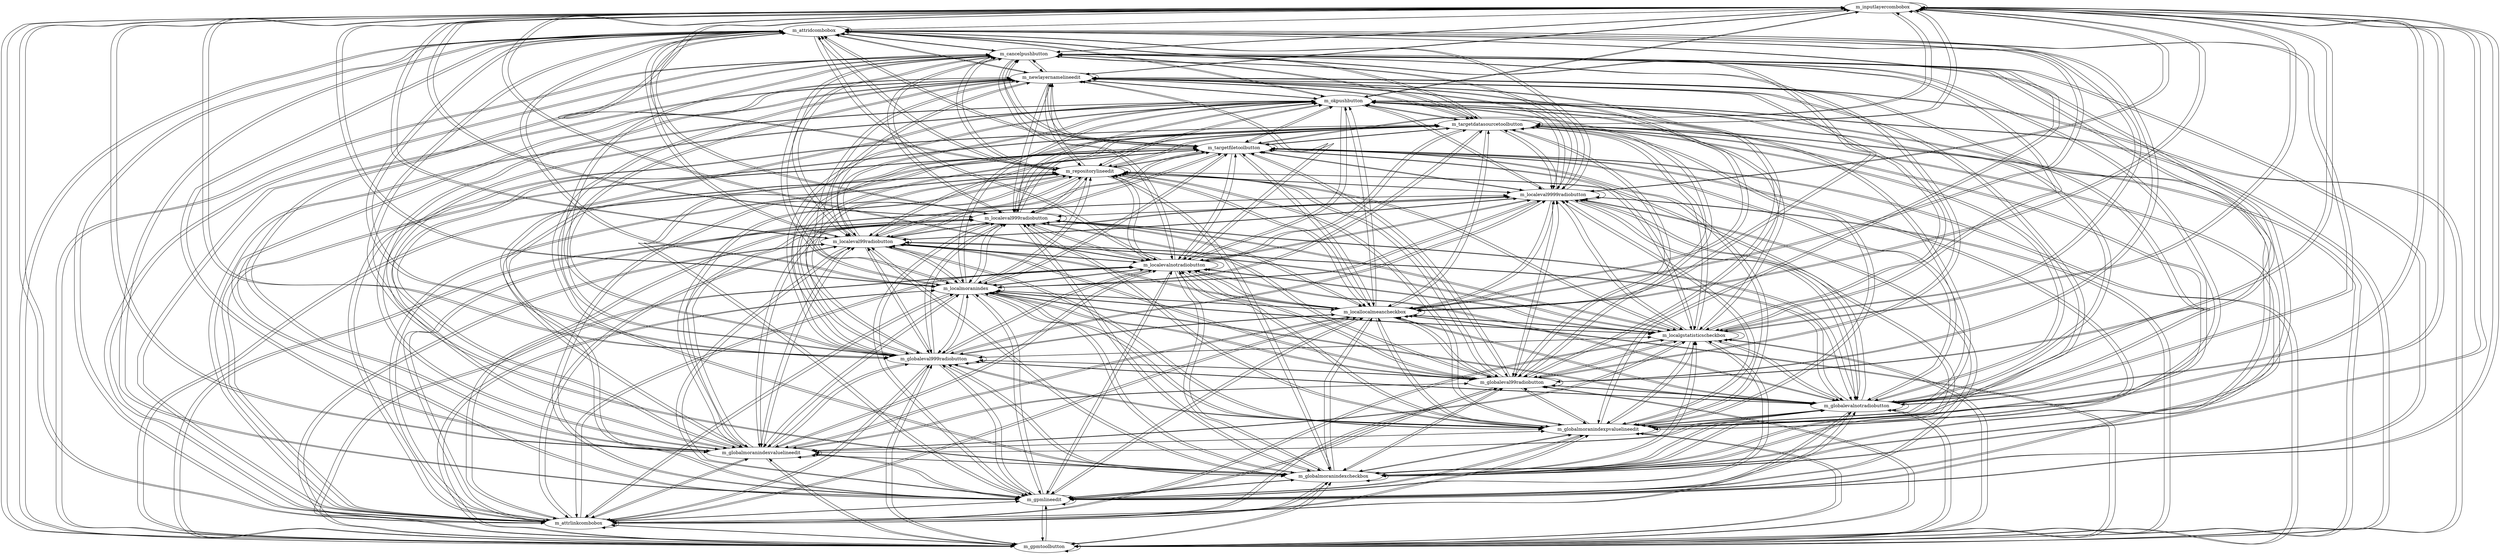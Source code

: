 strict digraph G {
  m_inputlayercombobox [ label="m_inputlayercombobox" ];
  m_attridcombobox [ label="m_attridcombobox" ];
  m_gpmtoolbutton [ label="m_gpmtoolbutton" ];
  m_attrlinkcombobox [ label="m_attrlinkcombobox" ];
  m_gpmlineedit [ label="m_gpmlineedit" ];
  m_globalmoranindexcheckbox [ label="m_globalmoranindexcheckbox" ];
  m_globalmoranindexvaluelineedit [ label="m_globalmoranindexvaluelineedit" ];
  m_globalmoranindexpvaluelineedit [ label="m_globalmoranindexpvaluelineedit" ];
  m_globalevalnotradiobutton [ label="m_globalevalnotradiobutton" ];
  m_globaleval99radiobutton [ label="m_globaleval99radiobutton" ];
  m_globaleval999radiobutton [ label="m_globaleval999radiobutton" ];
  m_localgstatisticscheckbox [ label="m_localgstatisticscheckbox" ];
  m_locallocalmeancheckbox [ label="m_locallocalmeancheckbox" ];
  m_localmoranindex [ label="m_localmoranindex" ];
  m_localevalnotradiobutton [ label="m_localevalnotradiobutton" ];
  m_localeval99radiobutton [ label="m_localeval99radiobutton" ];
  m_localeval999radiobutton [ label="m_localeval999radiobutton" ];
  m_localeval9999radiobutton [ label="m_localeval9999radiobutton" ];
  m_repositorylineedit [ label="m_repositorylineedit" ];
  m_targetfiletoolbutton [ label="m_targetfiletoolbutton" ];
  m_targetdatasourcetoolbutton [ label="m_targetdatasourcetoolbutton" ];
  m_newlayernamelineedit [ label="m_newlayernamelineedit" ];
  m_okpushbutton [ label="m_okpushbutton" ];
  m_cancelpushbutton [ label="m_cancelpushbutton" ];
  m_inputlayercombobox -> m_inputlayercombobox;
  m_inputlayercombobox -> m_attridcombobox;
  m_inputlayercombobox -> m_gpmtoolbutton;
  m_inputlayercombobox -> m_attrlinkcombobox;
  m_inputlayercombobox -> m_gpmlineedit;
  m_inputlayercombobox -> m_globalmoranindexcheckbox;
  m_inputlayercombobox -> m_globalmoranindexvaluelineedit;
  m_inputlayercombobox -> m_globalmoranindexpvaluelineedit;
  m_inputlayercombobox -> m_globalevalnotradiobutton;
  m_inputlayercombobox -> m_globaleval99radiobutton;
  m_inputlayercombobox -> m_globaleval999radiobutton;
  m_inputlayercombobox -> m_localgstatisticscheckbox;
  m_inputlayercombobox -> m_locallocalmeancheckbox;
  m_inputlayercombobox -> m_localmoranindex;
  m_inputlayercombobox -> m_localevalnotradiobutton;
  m_inputlayercombobox -> m_localeval99radiobutton;
  m_inputlayercombobox -> m_localeval999radiobutton;
  m_inputlayercombobox -> m_localeval9999radiobutton;
  m_inputlayercombobox -> m_repositorylineedit;
  m_inputlayercombobox -> m_targetfiletoolbutton;
  m_inputlayercombobox -> m_targetdatasourcetoolbutton;
  m_inputlayercombobox -> m_newlayernamelineedit;
  m_inputlayercombobox -> m_okpushbutton;
  m_inputlayercombobox -> m_cancelpushbutton;
  m_attridcombobox -> m_inputlayercombobox;
  m_attridcombobox -> m_attridcombobox;
  m_attridcombobox -> m_gpmtoolbutton;
  m_attridcombobox -> m_attrlinkcombobox;
  m_attridcombobox -> m_gpmlineedit;
  m_attridcombobox -> m_globalmoranindexcheckbox;
  m_attridcombobox -> m_globalmoranindexvaluelineedit;
  m_attridcombobox -> m_globalmoranindexpvaluelineedit;
  m_attridcombobox -> m_globalevalnotradiobutton;
  m_attridcombobox -> m_globaleval99radiobutton;
  m_attridcombobox -> m_globaleval999radiobutton;
  m_attridcombobox -> m_localgstatisticscheckbox;
  m_attridcombobox -> m_locallocalmeancheckbox;
  m_attridcombobox -> m_localmoranindex;
  m_attridcombobox -> m_localevalnotradiobutton;
  m_attridcombobox -> m_localeval99radiobutton;
  m_attridcombobox -> m_localeval999radiobutton;
  m_attridcombobox -> m_localeval9999radiobutton;
  m_attridcombobox -> m_repositorylineedit;
  m_attridcombobox -> m_targetfiletoolbutton;
  m_attridcombobox -> m_targetdatasourcetoolbutton;
  m_attridcombobox -> m_newlayernamelineedit;
  m_attridcombobox -> m_okpushbutton;
  m_attridcombobox -> m_cancelpushbutton;
  m_gpmtoolbutton -> m_inputlayercombobox;
  m_gpmtoolbutton -> m_attridcombobox;
  m_gpmtoolbutton -> m_gpmtoolbutton;
  m_gpmtoolbutton -> m_attrlinkcombobox;
  m_gpmtoolbutton -> m_gpmlineedit;
  m_gpmtoolbutton -> m_globalmoranindexcheckbox;
  m_gpmtoolbutton -> m_globalmoranindexvaluelineedit;
  m_gpmtoolbutton -> m_globalmoranindexpvaluelineedit;
  m_gpmtoolbutton -> m_globalevalnotradiobutton;
  m_gpmtoolbutton -> m_globaleval99radiobutton;
  m_gpmtoolbutton -> m_globaleval999radiobutton;
  m_gpmtoolbutton -> m_localgstatisticscheckbox;
  m_gpmtoolbutton -> m_locallocalmeancheckbox;
  m_gpmtoolbutton -> m_localmoranindex;
  m_gpmtoolbutton -> m_localevalnotradiobutton;
  m_gpmtoolbutton -> m_localeval99radiobutton;
  m_gpmtoolbutton -> m_localeval999radiobutton;
  m_gpmtoolbutton -> m_localeval9999radiobutton;
  m_gpmtoolbutton -> m_repositorylineedit;
  m_gpmtoolbutton -> m_targetfiletoolbutton;
  m_gpmtoolbutton -> m_targetdatasourcetoolbutton;
  m_gpmtoolbutton -> m_newlayernamelineedit;
  m_gpmtoolbutton -> m_okpushbutton;
  m_gpmtoolbutton -> m_cancelpushbutton;
  m_attrlinkcombobox -> m_inputlayercombobox;
  m_attrlinkcombobox -> m_attridcombobox;
  m_attrlinkcombobox -> m_gpmtoolbutton;
  m_attrlinkcombobox -> m_attrlinkcombobox;
  m_attrlinkcombobox -> m_gpmlineedit;
  m_attrlinkcombobox -> m_globalmoranindexcheckbox;
  m_attrlinkcombobox -> m_globalmoranindexvaluelineedit;
  m_attrlinkcombobox -> m_globalmoranindexpvaluelineedit;
  m_attrlinkcombobox -> m_globalevalnotradiobutton;
  m_attrlinkcombobox -> m_globaleval99radiobutton;
  m_attrlinkcombobox -> m_globaleval999radiobutton;
  m_attrlinkcombobox -> m_localgstatisticscheckbox;
  m_attrlinkcombobox -> m_locallocalmeancheckbox;
  m_attrlinkcombobox -> m_localmoranindex;
  m_attrlinkcombobox -> m_localevalnotradiobutton;
  m_attrlinkcombobox -> m_localeval99radiobutton;
  m_attrlinkcombobox -> m_localeval999radiobutton;
  m_attrlinkcombobox -> m_localeval9999radiobutton;
  m_attrlinkcombobox -> m_repositorylineedit;
  m_attrlinkcombobox -> m_targetfiletoolbutton;
  m_attrlinkcombobox -> m_targetdatasourcetoolbutton;
  m_attrlinkcombobox -> m_newlayernamelineedit;
  m_attrlinkcombobox -> m_okpushbutton;
  m_attrlinkcombobox -> m_cancelpushbutton;
  m_gpmlineedit -> m_inputlayercombobox;
  m_gpmlineedit -> m_attridcombobox;
  m_gpmlineedit -> m_gpmtoolbutton;
  m_gpmlineedit -> m_attrlinkcombobox;
  m_gpmlineedit -> m_gpmlineedit;
  m_gpmlineedit -> m_globalmoranindexcheckbox;
  m_gpmlineedit -> m_globalmoranindexvaluelineedit;
  m_gpmlineedit -> m_globalmoranindexpvaluelineedit;
  m_gpmlineedit -> m_globalevalnotradiobutton;
  m_gpmlineedit -> m_globaleval99radiobutton;
  m_gpmlineedit -> m_globaleval999radiobutton;
  m_gpmlineedit -> m_localgstatisticscheckbox;
  m_gpmlineedit -> m_locallocalmeancheckbox;
  m_gpmlineedit -> m_localmoranindex;
  m_gpmlineedit -> m_localevalnotradiobutton;
  m_gpmlineedit -> m_localeval99radiobutton;
  m_gpmlineedit -> m_localeval999radiobutton;
  m_gpmlineedit -> m_localeval9999radiobutton;
  m_gpmlineedit -> m_repositorylineedit;
  m_gpmlineedit -> m_targetfiletoolbutton;
  m_gpmlineedit -> m_targetdatasourcetoolbutton;
  m_gpmlineedit -> m_newlayernamelineedit;
  m_gpmlineedit -> m_okpushbutton;
  m_gpmlineedit -> m_cancelpushbutton;
  m_globalmoranindexcheckbox -> m_inputlayercombobox;
  m_globalmoranindexcheckbox -> m_attridcombobox;
  m_globalmoranindexcheckbox -> m_gpmtoolbutton;
  m_globalmoranindexcheckbox -> m_attrlinkcombobox;
  m_globalmoranindexcheckbox -> m_gpmlineedit;
  m_globalmoranindexcheckbox -> m_globalmoranindexcheckbox;
  m_globalmoranindexcheckbox -> m_globalmoranindexvaluelineedit;
  m_globalmoranindexcheckbox -> m_globalmoranindexpvaluelineedit;
  m_globalmoranindexcheckbox -> m_globalevalnotradiobutton;
  m_globalmoranindexcheckbox -> m_globaleval99radiobutton;
  m_globalmoranindexcheckbox -> m_globaleval999radiobutton;
  m_globalmoranindexcheckbox -> m_localgstatisticscheckbox;
  m_globalmoranindexcheckbox -> m_locallocalmeancheckbox;
  m_globalmoranindexcheckbox -> m_localmoranindex;
  m_globalmoranindexcheckbox -> m_localevalnotradiobutton;
  m_globalmoranindexcheckbox -> m_localeval99radiobutton;
  m_globalmoranindexcheckbox -> m_localeval999radiobutton;
  m_globalmoranindexcheckbox -> m_localeval9999radiobutton;
  m_globalmoranindexcheckbox -> m_repositorylineedit;
  m_globalmoranindexcheckbox -> m_targetfiletoolbutton;
  m_globalmoranindexcheckbox -> m_targetdatasourcetoolbutton;
  m_globalmoranindexcheckbox -> m_newlayernamelineedit;
  m_globalmoranindexcheckbox -> m_okpushbutton;
  m_globalmoranindexcheckbox -> m_cancelpushbutton;
  m_globalmoranindexvaluelineedit -> m_inputlayercombobox;
  m_globalmoranindexvaluelineedit -> m_attridcombobox;
  m_globalmoranindexvaluelineedit -> m_gpmtoolbutton;
  m_globalmoranindexvaluelineedit -> m_attrlinkcombobox;
  m_globalmoranindexvaluelineedit -> m_gpmlineedit;
  m_globalmoranindexvaluelineedit -> m_globalmoranindexcheckbox;
  m_globalmoranindexvaluelineedit -> m_globalmoranindexvaluelineedit;
  m_globalmoranindexvaluelineedit -> m_globalmoranindexpvaluelineedit;
  m_globalmoranindexvaluelineedit -> m_globalevalnotradiobutton;
  m_globalmoranindexvaluelineedit -> m_globaleval99radiobutton;
  m_globalmoranindexvaluelineedit -> m_globaleval999radiobutton;
  m_globalmoranindexvaluelineedit -> m_localgstatisticscheckbox;
  m_globalmoranindexvaluelineedit -> m_locallocalmeancheckbox;
  m_globalmoranindexvaluelineedit -> m_localmoranindex;
  m_globalmoranindexvaluelineedit -> m_localevalnotradiobutton;
  m_globalmoranindexvaluelineedit -> m_localeval99radiobutton;
  m_globalmoranindexvaluelineedit -> m_localeval999radiobutton;
  m_globalmoranindexvaluelineedit -> m_localeval9999radiobutton;
  m_globalmoranindexvaluelineedit -> m_repositorylineedit;
  m_globalmoranindexvaluelineedit -> m_targetfiletoolbutton;
  m_globalmoranindexvaluelineedit -> m_targetdatasourcetoolbutton;
  m_globalmoranindexvaluelineedit -> m_newlayernamelineedit;
  m_globalmoranindexvaluelineedit -> m_okpushbutton;
  m_globalmoranindexvaluelineedit -> m_cancelpushbutton;
  m_globalmoranindexpvaluelineedit -> m_inputlayercombobox;
  m_globalmoranindexpvaluelineedit -> m_attridcombobox;
  m_globalmoranindexpvaluelineedit -> m_gpmtoolbutton;
  m_globalmoranindexpvaluelineedit -> m_attrlinkcombobox;
  m_globalmoranindexpvaluelineedit -> m_gpmlineedit;
  m_globalmoranindexpvaluelineedit -> m_globalmoranindexcheckbox;
  m_globalmoranindexpvaluelineedit -> m_globalmoranindexvaluelineedit;
  m_globalmoranindexpvaluelineedit -> m_globalmoranindexpvaluelineedit;
  m_globalmoranindexpvaluelineedit -> m_globalevalnotradiobutton;
  m_globalmoranindexpvaluelineedit -> m_globaleval99radiobutton;
  m_globalmoranindexpvaluelineedit -> m_globaleval999radiobutton;
  m_globalmoranindexpvaluelineedit -> m_localgstatisticscheckbox;
  m_globalmoranindexpvaluelineedit -> m_locallocalmeancheckbox;
  m_globalmoranindexpvaluelineedit -> m_localmoranindex;
  m_globalmoranindexpvaluelineedit -> m_localevalnotradiobutton;
  m_globalmoranindexpvaluelineedit -> m_localeval99radiobutton;
  m_globalmoranindexpvaluelineedit -> m_localeval999radiobutton;
  m_globalmoranindexpvaluelineedit -> m_localeval9999radiobutton;
  m_globalmoranindexpvaluelineedit -> m_repositorylineedit;
  m_globalmoranindexpvaluelineedit -> m_targetfiletoolbutton;
  m_globalmoranindexpvaluelineedit -> m_targetdatasourcetoolbutton;
  m_globalmoranindexpvaluelineedit -> m_newlayernamelineedit;
  m_globalmoranindexpvaluelineedit -> m_okpushbutton;
  m_globalmoranindexpvaluelineedit -> m_cancelpushbutton;
  m_globalevalnotradiobutton -> m_inputlayercombobox;
  m_globalevalnotradiobutton -> m_attridcombobox;
  m_globalevalnotradiobutton -> m_gpmtoolbutton;
  m_globalevalnotradiobutton -> m_attrlinkcombobox;
  m_globalevalnotradiobutton -> m_gpmlineedit;
  m_globalevalnotradiobutton -> m_globalmoranindexcheckbox;
  m_globalevalnotradiobutton -> m_globalmoranindexvaluelineedit;
  m_globalevalnotradiobutton -> m_globalmoranindexpvaluelineedit;
  m_globalevalnotradiobutton -> m_globalevalnotradiobutton;
  m_globalevalnotradiobutton -> m_globaleval99radiobutton;
  m_globalevalnotradiobutton -> m_globaleval999radiobutton;
  m_globalevalnotradiobutton -> m_localgstatisticscheckbox;
  m_globalevalnotradiobutton -> m_locallocalmeancheckbox;
  m_globalevalnotradiobutton -> m_localmoranindex;
  m_globalevalnotradiobutton -> m_localevalnotradiobutton;
  m_globalevalnotradiobutton -> m_localeval99radiobutton;
  m_globalevalnotradiobutton -> m_localeval999radiobutton;
  m_globalevalnotradiobutton -> m_localeval9999radiobutton;
  m_globalevalnotradiobutton -> m_repositorylineedit;
  m_globalevalnotradiobutton -> m_targetfiletoolbutton;
  m_globalevalnotradiobutton -> m_targetdatasourcetoolbutton;
  m_globalevalnotradiobutton -> m_newlayernamelineedit;
  m_globalevalnotradiobutton -> m_okpushbutton;
  m_globalevalnotradiobutton -> m_cancelpushbutton;
  m_globaleval99radiobutton -> m_inputlayercombobox;
  m_globaleval99radiobutton -> m_attridcombobox;
  m_globaleval99radiobutton -> m_gpmtoolbutton;
  m_globaleval99radiobutton -> m_attrlinkcombobox;
  m_globaleval99radiobutton -> m_gpmlineedit;
  m_globaleval99radiobutton -> m_globalmoranindexcheckbox;
  m_globaleval99radiobutton -> m_globalmoranindexvaluelineedit;
  m_globaleval99radiobutton -> m_globalmoranindexpvaluelineedit;
  m_globaleval99radiobutton -> m_globalevalnotradiobutton;
  m_globaleval99radiobutton -> m_globaleval99radiobutton;
  m_globaleval99radiobutton -> m_globaleval999radiobutton;
  m_globaleval99radiobutton -> m_localgstatisticscheckbox;
  m_globaleval99radiobutton -> m_locallocalmeancheckbox;
  m_globaleval99radiobutton -> m_localmoranindex;
  m_globaleval99radiobutton -> m_localevalnotradiobutton;
  m_globaleval99radiobutton -> m_localeval99radiobutton;
  m_globaleval99radiobutton -> m_localeval999radiobutton;
  m_globaleval99radiobutton -> m_localeval9999radiobutton;
  m_globaleval99radiobutton -> m_repositorylineedit;
  m_globaleval99radiobutton -> m_targetfiletoolbutton;
  m_globaleval99radiobutton -> m_targetdatasourcetoolbutton;
  m_globaleval99radiobutton -> m_newlayernamelineedit;
  m_globaleval99radiobutton -> m_okpushbutton;
  m_globaleval99radiobutton -> m_cancelpushbutton;
  m_globaleval999radiobutton -> m_inputlayercombobox;
  m_globaleval999radiobutton -> m_attridcombobox;
  m_globaleval999radiobutton -> m_gpmtoolbutton;
  m_globaleval999radiobutton -> m_attrlinkcombobox;
  m_globaleval999radiobutton -> m_gpmlineedit;
  m_globaleval999radiobutton -> m_globalmoranindexcheckbox;
  m_globaleval999radiobutton -> m_globalmoranindexvaluelineedit;
  m_globaleval999radiobutton -> m_globalmoranindexpvaluelineedit;
  m_globaleval999radiobutton -> m_globalevalnotradiobutton;
  m_globaleval999radiobutton -> m_globaleval99radiobutton;
  m_globaleval999radiobutton -> m_globaleval999radiobutton;
  m_globaleval999radiobutton -> m_localgstatisticscheckbox;
  m_globaleval999radiobutton -> m_locallocalmeancheckbox;
  m_globaleval999radiobutton -> m_localmoranindex;
  m_globaleval999radiobutton -> m_localevalnotradiobutton;
  m_globaleval999radiobutton -> m_localeval99radiobutton;
  m_globaleval999radiobutton -> m_localeval999radiobutton;
  m_globaleval999radiobutton -> m_localeval9999radiobutton;
  m_globaleval999radiobutton -> m_repositorylineedit;
  m_globaleval999radiobutton -> m_targetfiletoolbutton;
  m_globaleval999radiobutton -> m_targetdatasourcetoolbutton;
  m_globaleval999radiobutton -> m_newlayernamelineedit;
  m_globaleval999radiobutton -> m_okpushbutton;
  m_globaleval999radiobutton -> m_cancelpushbutton;
  m_localgstatisticscheckbox -> m_inputlayercombobox;
  m_localgstatisticscheckbox -> m_attridcombobox;
  m_localgstatisticscheckbox -> m_gpmtoolbutton;
  m_localgstatisticscheckbox -> m_attrlinkcombobox;
  m_localgstatisticscheckbox -> m_gpmlineedit;
  m_localgstatisticscheckbox -> m_globalmoranindexcheckbox;
  m_localgstatisticscheckbox -> m_globalmoranindexvaluelineedit;
  m_localgstatisticscheckbox -> m_globalmoranindexpvaluelineedit;
  m_localgstatisticscheckbox -> m_globalevalnotradiobutton;
  m_localgstatisticscheckbox -> m_globaleval99radiobutton;
  m_localgstatisticscheckbox -> m_globaleval999radiobutton;
  m_localgstatisticscheckbox -> m_localgstatisticscheckbox;
  m_localgstatisticscheckbox -> m_locallocalmeancheckbox;
  m_localgstatisticscheckbox -> m_localmoranindex;
  m_localgstatisticscheckbox -> m_localevalnotradiobutton;
  m_localgstatisticscheckbox -> m_localeval99radiobutton;
  m_localgstatisticscheckbox -> m_localeval999radiobutton;
  m_localgstatisticscheckbox -> m_localeval9999radiobutton;
  m_localgstatisticscheckbox -> m_repositorylineedit;
  m_localgstatisticscheckbox -> m_targetfiletoolbutton;
  m_localgstatisticscheckbox -> m_targetdatasourcetoolbutton;
  m_localgstatisticscheckbox -> m_newlayernamelineedit;
  m_localgstatisticscheckbox -> m_okpushbutton;
  m_localgstatisticscheckbox -> m_cancelpushbutton;
  m_locallocalmeancheckbox -> m_inputlayercombobox;
  m_locallocalmeancheckbox -> m_attridcombobox;
  m_locallocalmeancheckbox -> m_gpmtoolbutton;
  m_locallocalmeancheckbox -> m_attrlinkcombobox;
  m_locallocalmeancheckbox -> m_gpmlineedit;
  m_locallocalmeancheckbox -> m_globalmoranindexcheckbox;
  m_locallocalmeancheckbox -> m_globalmoranindexvaluelineedit;
  m_locallocalmeancheckbox -> m_globalmoranindexpvaluelineedit;
  m_locallocalmeancheckbox -> m_globalevalnotradiobutton;
  m_locallocalmeancheckbox -> m_globaleval99radiobutton;
  m_locallocalmeancheckbox -> m_globaleval999radiobutton;
  m_locallocalmeancheckbox -> m_localgstatisticscheckbox;
  m_locallocalmeancheckbox -> m_locallocalmeancheckbox;
  m_locallocalmeancheckbox -> m_localmoranindex;
  m_locallocalmeancheckbox -> m_localevalnotradiobutton;
  m_locallocalmeancheckbox -> m_localeval99radiobutton;
  m_locallocalmeancheckbox -> m_localeval999radiobutton;
  m_locallocalmeancheckbox -> m_localeval9999radiobutton;
  m_locallocalmeancheckbox -> m_repositorylineedit;
  m_locallocalmeancheckbox -> m_targetfiletoolbutton;
  m_locallocalmeancheckbox -> m_targetdatasourcetoolbutton;
  m_locallocalmeancheckbox -> m_newlayernamelineedit;
  m_locallocalmeancheckbox -> m_okpushbutton;
  m_locallocalmeancheckbox -> m_cancelpushbutton;
  m_localmoranindex -> m_inputlayercombobox;
  m_localmoranindex -> m_attridcombobox;
  m_localmoranindex -> m_gpmtoolbutton;
  m_localmoranindex -> m_attrlinkcombobox;
  m_localmoranindex -> m_gpmlineedit;
  m_localmoranindex -> m_globalmoranindexcheckbox;
  m_localmoranindex -> m_globalmoranindexvaluelineedit;
  m_localmoranindex -> m_globalmoranindexpvaluelineedit;
  m_localmoranindex -> m_globalevalnotradiobutton;
  m_localmoranindex -> m_globaleval99radiobutton;
  m_localmoranindex -> m_globaleval999radiobutton;
  m_localmoranindex -> m_localgstatisticscheckbox;
  m_localmoranindex -> m_locallocalmeancheckbox;
  m_localmoranindex -> m_localmoranindex;
  m_localmoranindex -> m_localevalnotradiobutton;
  m_localmoranindex -> m_localeval99radiobutton;
  m_localmoranindex -> m_localeval999radiobutton;
  m_localmoranindex -> m_localeval9999radiobutton;
  m_localmoranindex -> m_repositorylineedit;
  m_localmoranindex -> m_targetfiletoolbutton;
  m_localmoranindex -> m_targetdatasourcetoolbutton;
  m_localmoranindex -> m_newlayernamelineedit;
  m_localmoranindex -> m_okpushbutton;
  m_localmoranindex -> m_cancelpushbutton;
  m_localevalnotradiobutton -> m_inputlayercombobox;
  m_localevalnotradiobutton -> m_attridcombobox;
  m_localevalnotradiobutton -> m_gpmtoolbutton;
  m_localevalnotradiobutton -> m_attrlinkcombobox;
  m_localevalnotradiobutton -> m_gpmlineedit;
  m_localevalnotradiobutton -> m_globalmoranindexcheckbox;
  m_localevalnotradiobutton -> m_globalmoranindexvaluelineedit;
  m_localevalnotradiobutton -> m_globalmoranindexpvaluelineedit;
  m_localevalnotradiobutton -> m_globalevalnotradiobutton;
  m_localevalnotradiobutton -> m_globaleval99radiobutton;
  m_localevalnotradiobutton -> m_globaleval999radiobutton;
  m_localevalnotradiobutton -> m_localgstatisticscheckbox;
  m_localevalnotradiobutton -> m_locallocalmeancheckbox;
  m_localevalnotradiobutton -> m_localmoranindex;
  m_localevalnotradiobutton -> m_localevalnotradiobutton;
  m_localevalnotradiobutton -> m_localeval99radiobutton;
  m_localevalnotradiobutton -> m_localeval999radiobutton;
  m_localevalnotradiobutton -> m_localeval9999radiobutton;
  m_localevalnotradiobutton -> m_repositorylineedit;
  m_localevalnotradiobutton -> m_targetfiletoolbutton;
  m_localevalnotradiobutton -> m_targetdatasourcetoolbutton;
  m_localevalnotradiobutton -> m_newlayernamelineedit;
  m_localevalnotradiobutton -> m_okpushbutton;
  m_localevalnotradiobutton -> m_cancelpushbutton;
  m_localeval99radiobutton -> m_inputlayercombobox;
  m_localeval99radiobutton -> m_attridcombobox;
  m_localeval99radiobutton -> m_gpmtoolbutton;
  m_localeval99radiobutton -> m_attrlinkcombobox;
  m_localeval99radiobutton -> m_gpmlineedit;
  m_localeval99radiobutton -> m_globalmoranindexcheckbox;
  m_localeval99radiobutton -> m_globalmoranindexvaluelineedit;
  m_localeval99radiobutton -> m_globalmoranindexpvaluelineedit;
  m_localeval99radiobutton -> m_globalevalnotradiobutton;
  m_localeval99radiobutton -> m_globaleval99radiobutton;
  m_localeval99radiobutton -> m_globaleval999radiobutton;
  m_localeval99radiobutton -> m_localgstatisticscheckbox;
  m_localeval99radiobutton -> m_locallocalmeancheckbox;
  m_localeval99radiobutton -> m_localmoranindex;
  m_localeval99radiobutton -> m_localevalnotradiobutton;
  m_localeval99radiobutton -> m_localeval99radiobutton;
  m_localeval99radiobutton -> m_localeval999radiobutton;
  m_localeval99radiobutton -> m_localeval9999radiobutton;
  m_localeval99radiobutton -> m_repositorylineedit;
  m_localeval99radiobutton -> m_targetfiletoolbutton;
  m_localeval99radiobutton -> m_targetdatasourcetoolbutton;
  m_localeval99radiobutton -> m_newlayernamelineedit;
  m_localeval99radiobutton -> m_okpushbutton;
  m_localeval99radiobutton -> m_cancelpushbutton;
  m_localeval999radiobutton -> m_inputlayercombobox;
  m_localeval999radiobutton -> m_attridcombobox;
  m_localeval999radiobutton -> m_gpmtoolbutton;
  m_localeval999radiobutton -> m_attrlinkcombobox;
  m_localeval999radiobutton -> m_gpmlineedit;
  m_localeval999radiobutton -> m_globalmoranindexcheckbox;
  m_localeval999radiobutton -> m_globalmoranindexvaluelineedit;
  m_localeval999radiobutton -> m_globalmoranindexpvaluelineedit;
  m_localeval999radiobutton -> m_globalevalnotradiobutton;
  m_localeval999radiobutton -> m_globaleval99radiobutton;
  m_localeval999radiobutton -> m_globaleval999radiobutton;
  m_localeval999radiobutton -> m_localgstatisticscheckbox;
  m_localeval999radiobutton -> m_locallocalmeancheckbox;
  m_localeval999radiobutton -> m_localmoranindex;
  m_localeval999radiobutton -> m_localevalnotradiobutton;
  m_localeval999radiobutton -> m_localeval99radiobutton;
  m_localeval999radiobutton -> m_localeval999radiobutton;
  m_localeval999radiobutton -> m_localeval9999radiobutton;
  m_localeval999radiobutton -> m_repositorylineedit;
  m_localeval999radiobutton -> m_targetfiletoolbutton;
  m_localeval999radiobutton -> m_targetdatasourcetoolbutton;
  m_localeval999radiobutton -> m_newlayernamelineedit;
  m_localeval999radiobutton -> m_okpushbutton;
  m_localeval999radiobutton -> m_cancelpushbutton;
  m_localeval9999radiobutton -> m_inputlayercombobox;
  m_localeval9999radiobutton -> m_attridcombobox;
  m_localeval9999radiobutton -> m_gpmtoolbutton;
  m_localeval9999radiobutton -> m_attrlinkcombobox;
  m_localeval9999radiobutton -> m_gpmlineedit;
  m_localeval9999radiobutton -> m_globalmoranindexcheckbox;
  m_localeval9999radiobutton -> m_globalmoranindexvaluelineedit;
  m_localeval9999radiobutton -> m_globalmoranindexpvaluelineedit;
  m_localeval9999radiobutton -> m_globalevalnotradiobutton;
  m_localeval9999radiobutton -> m_globaleval99radiobutton;
  m_localeval9999radiobutton -> m_globaleval999radiobutton;
  m_localeval9999radiobutton -> m_localgstatisticscheckbox;
  m_localeval9999radiobutton -> m_locallocalmeancheckbox;
  m_localeval9999radiobutton -> m_localmoranindex;
  m_localeval9999radiobutton -> m_localevalnotradiobutton;
  m_localeval9999radiobutton -> m_localeval99radiobutton;
  m_localeval9999radiobutton -> m_localeval999radiobutton;
  m_localeval9999radiobutton -> m_localeval9999radiobutton;
  m_localeval9999radiobutton -> m_repositorylineedit;
  m_localeval9999radiobutton -> m_targetfiletoolbutton;
  m_localeval9999radiobutton -> m_targetdatasourcetoolbutton;
  m_localeval9999radiobutton -> m_newlayernamelineedit;
  m_localeval9999radiobutton -> m_okpushbutton;
  m_localeval9999radiobutton -> m_cancelpushbutton;
  m_repositorylineedit -> m_inputlayercombobox;
  m_repositorylineedit -> m_attridcombobox;
  m_repositorylineedit -> m_gpmtoolbutton;
  m_repositorylineedit -> m_attrlinkcombobox;
  m_repositorylineedit -> m_gpmlineedit;
  m_repositorylineedit -> m_globalmoranindexcheckbox;
  m_repositorylineedit -> m_globalmoranindexvaluelineedit;
  m_repositorylineedit -> m_globalmoranindexpvaluelineedit;
  m_repositorylineedit -> m_globalevalnotradiobutton;
  m_repositorylineedit -> m_globaleval99radiobutton;
  m_repositorylineedit -> m_globaleval999radiobutton;
  m_repositorylineedit -> m_localgstatisticscheckbox;
  m_repositorylineedit -> m_locallocalmeancheckbox;
  m_repositorylineedit -> m_localmoranindex;
  m_repositorylineedit -> m_localevalnotradiobutton;
  m_repositorylineedit -> m_localeval99radiobutton;
  m_repositorylineedit -> m_localeval999radiobutton;
  m_repositorylineedit -> m_localeval9999radiobutton;
  m_repositorylineedit -> m_repositorylineedit;
  m_repositorylineedit -> m_targetfiletoolbutton;
  m_repositorylineedit -> m_targetdatasourcetoolbutton;
  m_repositorylineedit -> m_newlayernamelineedit;
  m_repositorylineedit -> m_okpushbutton;
  m_repositorylineedit -> m_cancelpushbutton;
  m_targetfiletoolbutton -> m_inputlayercombobox;
  m_targetfiletoolbutton -> m_attridcombobox;
  m_targetfiletoolbutton -> m_gpmtoolbutton;
  m_targetfiletoolbutton -> m_attrlinkcombobox;
  m_targetfiletoolbutton -> m_gpmlineedit;
  m_targetfiletoolbutton -> m_globalmoranindexcheckbox;
  m_targetfiletoolbutton -> m_globalmoranindexvaluelineedit;
  m_targetfiletoolbutton -> m_globalmoranindexpvaluelineedit;
  m_targetfiletoolbutton -> m_globalevalnotradiobutton;
  m_targetfiletoolbutton -> m_globaleval99radiobutton;
  m_targetfiletoolbutton -> m_globaleval999radiobutton;
  m_targetfiletoolbutton -> m_localgstatisticscheckbox;
  m_targetfiletoolbutton -> m_locallocalmeancheckbox;
  m_targetfiletoolbutton -> m_localmoranindex;
  m_targetfiletoolbutton -> m_localevalnotradiobutton;
  m_targetfiletoolbutton -> m_localeval99radiobutton;
  m_targetfiletoolbutton -> m_localeval999radiobutton;
  m_targetfiletoolbutton -> m_localeval9999radiobutton;
  m_targetfiletoolbutton -> m_repositorylineedit;
  m_targetfiletoolbutton -> m_targetfiletoolbutton;
  m_targetfiletoolbutton -> m_targetdatasourcetoolbutton;
  m_targetfiletoolbutton -> m_newlayernamelineedit;
  m_targetfiletoolbutton -> m_okpushbutton;
  m_targetfiletoolbutton -> m_cancelpushbutton;
  m_targetdatasourcetoolbutton -> m_inputlayercombobox;
  m_targetdatasourcetoolbutton -> m_attridcombobox;
  m_targetdatasourcetoolbutton -> m_gpmtoolbutton;
  m_targetdatasourcetoolbutton -> m_attrlinkcombobox;
  m_targetdatasourcetoolbutton -> m_gpmlineedit;
  m_targetdatasourcetoolbutton -> m_globalmoranindexcheckbox;
  m_targetdatasourcetoolbutton -> m_globalmoranindexvaluelineedit;
  m_targetdatasourcetoolbutton -> m_globalmoranindexpvaluelineedit;
  m_targetdatasourcetoolbutton -> m_globalevalnotradiobutton;
  m_targetdatasourcetoolbutton -> m_globaleval99radiobutton;
  m_targetdatasourcetoolbutton -> m_globaleval999radiobutton;
  m_targetdatasourcetoolbutton -> m_localgstatisticscheckbox;
  m_targetdatasourcetoolbutton -> m_locallocalmeancheckbox;
  m_targetdatasourcetoolbutton -> m_localmoranindex;
  m_targetdatasourcetoolbutton -> m_localevalnotradiobutton;
  m_targetdatasourcetoolbutton -> m_localeval99radiobutton;
  m_targetdatasourcetoolbutton -> m_localeval999radiobutton;
  m_targetdatasourcetoolbutton -> m_localeval9999radiobutton;
  m_targetdatasourcetoolbutton -> m_repositorylineedit;
  m_targetdatasourcetoolbutton -> m_targetfiletoolbutton;
  m_targetdatasourcetoolbutton -> m_targetdatasourcetoolbutton;
  m_targetdatasourcetoolbutton -> m_newlayernamelineedit;
  m_targetdatasourcetoolbutton -> m_okpushbutton;
  m_targetdatasourcetoolbutton -> m_cancelpushbutton;
  m_newlayernamelineedit -> m_inputlayercombobox;
  m_newlayernamelineedit -> m_attridcombobox;
  m_newlayernamelineedit -> m_gpmtoolbutton;
  m_newlayernamelineedit -> m_attrlinkcombobox;
  m_newlayernamelineedit -> m_gpmlineedit;
  m_newlayernamelineedit -> m_globalmoranindexcheckbox;
  m_newlayernamelineedit -> m_globalmoranindexvaluelineedit;
  m_newlayernamelineedit -> m_globalmoranindexpvaluelineedit;
  m_newlayernamelineedit -> m_globalevalnotradiobutton;
  m_newlayernamelineedit -> m_globaleval99radiobutton;
  m_newlayernamelineedit -> m_globaleval999radiobutton;
  m_newlayernamelineedit -> m_localgstatisticscheckbox;
  m_newlayernamelineedit -> m_locallocalmeancheckbox;
  m_newlayernamelineedit -> m_localmoranindex;
  m_newlayernamelineedit -> m_localevalnotradiobutton;
  m_newlayernamelineedit -> m_localeval99radiobutton;
  m_newlayernamelineedit -> m_localeval999radiobutton;
  m_newlayernamelineedit -> m_localeval9999radiobutton;
  m_newlayernamelineedit -> m_repositorylineedit;
  m_newlayernamelineedit -> m_targetfiletoolbutton;
  m_newlayernamelineedit -> m_targetdatasourcetoolbutton;
  m_newlayernamelineedit -> m_newlayernamelineedit;
  m_newlayernamelineedit -> m_okpushbutton;
  m_newlayernamelineedit -> m_cancelpushbutton;
  m_okpushbutton -> m_inputlayercombobox;
  m_okpushbutton -> m_attridcombobox;
  m_okpushbutton -> m_gpmtoolbutton;
  m_okpushbutton -> m_attrlinkcombobox;
  m_okpushbutton -> m_gpmlineedit;
  m_okpushbutton -> m_globalmoranindexcheckbox;
  m_okpushbutton -> m_globalmoranindexvaluelineedit;
  m_okpushbutton -> m_globalmoranindexpvaluelineedit;
  m_okpushbutton -> m_globalevalnotradiobutton;
  m_okpushbutton -> m_globaleval99radiobutton;
  m_okpushbutton -> m_globaleval999radiobutton;
  m_okpushbutton -> m_localgstatisticscheckbox;
  m_okpushbutton -> m_locallocalmeancheckbox;
  m_okpushbutton -> m_localmoranindex;
  m_okpushbutton -> m_localevalnotradiobutton;
  m_okpushbutton -> m_localeval99radiobutton;
  m_okpushbutton -> m_localeval999radiobutton;
  m_okpushbutton -> m_localeval9999radiobutton;
  m_okpushbutton -> m_repositorylineedit;
  m_okpushbutton -> m_targetfiletoolbutton;
  m_okpushbutton -> m_targetdatasourcetoolbutton;
  m_okpushbutton -> m_newlayernamelineedit;
  m_cancelpushbutton -> m_inputlayercombobox;
  m_cancelpushbutton -> m_attridcombobox;
  m_cancelpushbutton -> m_gpmtoolbutton;
  m_cancelpushbutton -> m_attrlinkcombobox;
  m_cancelpushbutton -> m_gpmlineedit;
  m_cancelpushbutton -> m_globalmoranindexcheckbox;
  m_cancelpushbutton -> m_globalmoranindexvaluelineedit;
  m_cancelpushbutton -> m_globalmoranindexpvaluelineedit;
  m_cancelpushbutton -> m_globalevalnotradiobutton;
  m_cancelpushbutton -> m_globaleval99radiobutton;
  m_cancelpushbutton -> m_globaleval999radiobutton;
  m_cancelpushbutton -> m_localgstatisticscheckbox;
  m_cancelpushbutton -> m_locallocalmeancheckbox;
  m_cancelpushbutton -> m_localmoranindex;
  m_cancelpushbutton -> m_localevalnotradiobutton;
  m_cancelpushbutton -> m_localeval99radiobutton;
  m_cancelpushbutton -> m_localeval999radiobutton;
  m_cancelpushbutton -> m_localeval9999radiobutton;
  m_cancelpushbutton -> m_repositorylineedit;
  m_cancelpushbutton -> m_targetfiletoolbutton;
  m_cancelpushbutton -> m_targetdatasourcetoolbutton;
  m_cancelpushbutton -> m_newlayernamelineedit;
}
